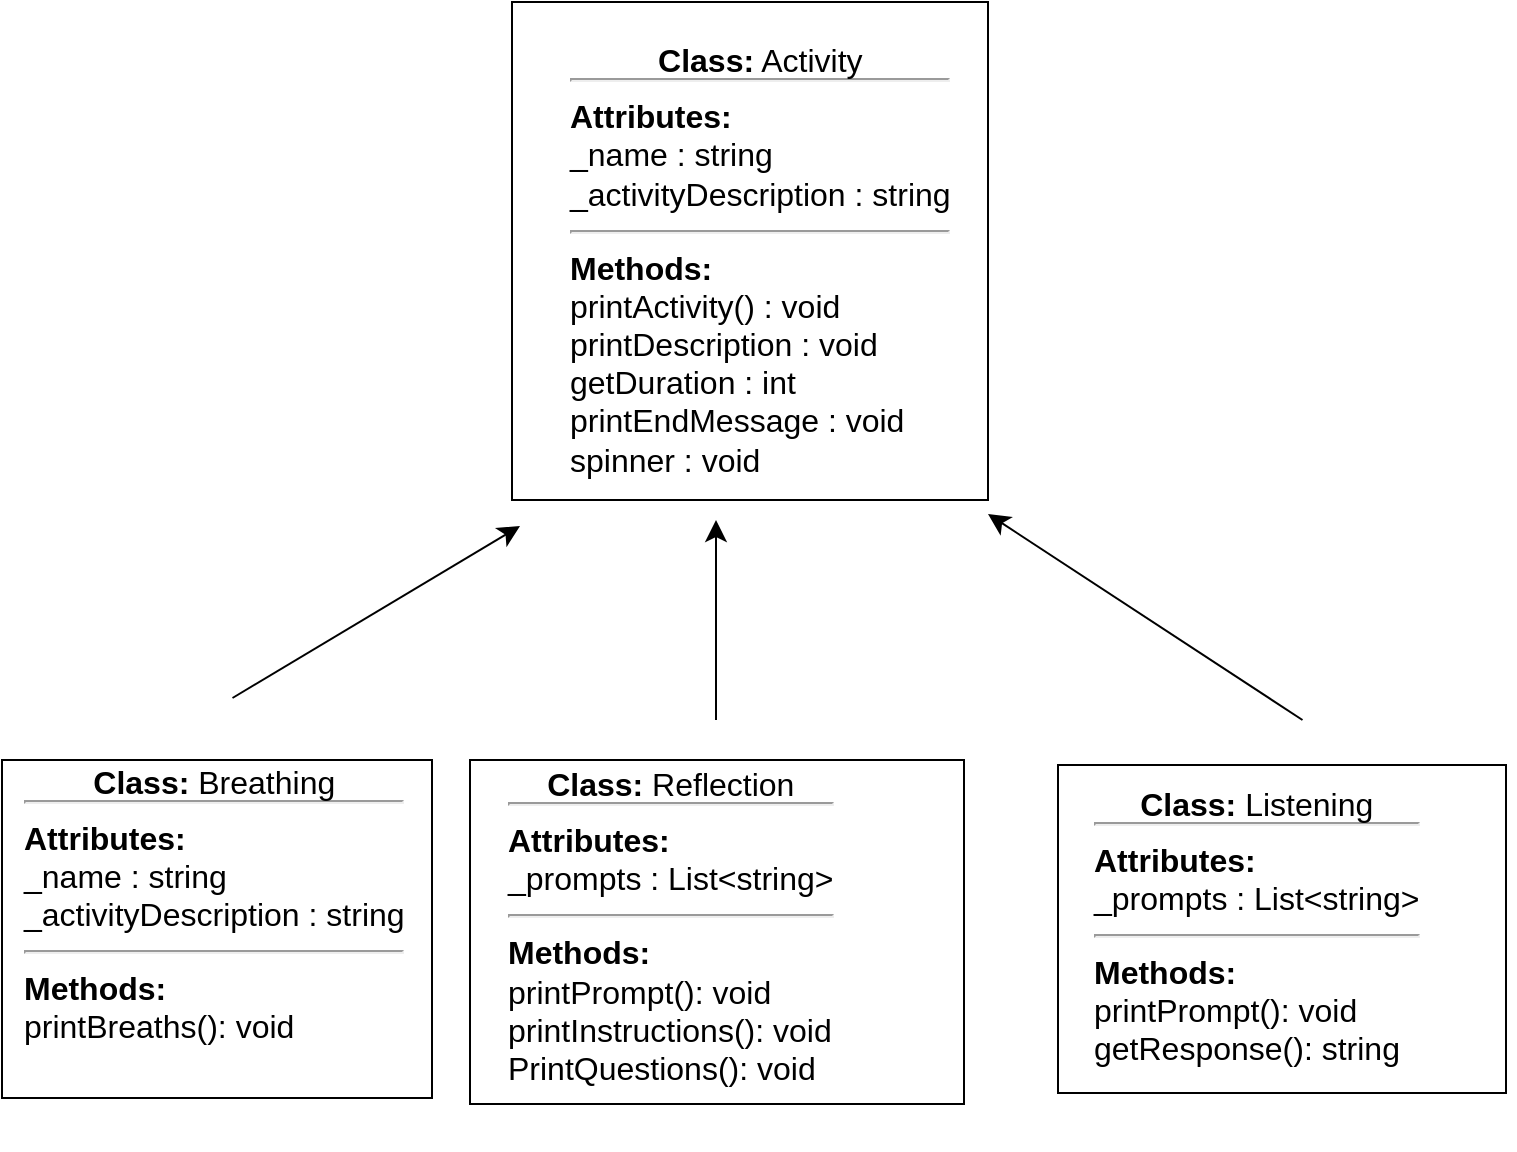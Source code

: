 <mxfile version="23.1.6" type="device">
  <diagram name="Page-1" id="RKGFQZ3N7WevrDwb3Yw2">
    <mxGraphModel dx="1886" dy="1228" grid="0" gridSize="10" guides="1" tooltips="1" connect="1" arrows="1" fold="1" page="0" pageScale="1" pageWidth="850" pageHeight="1100" math="0" shadow="0">
      <root>
        <mxCell id="0" />
        <mxCell id="1" parent="0" />
        <mxCell id="uKmRUU7PerNQsCg-nhcB-11" value="" style="rounded=0;whiteSpace=wrap;html=1;" vertex="1" parent="1">
          <mxGeometry x="530" y="194.5" width="224" height="164" as="geometry" />
        </mxCell>
        <mxCell id="uKmRUU7PerNQsCg-nhcB-2" value="" style="rounded=0;whiteSpace=wrap;html=1;" vertex="1" parent="1">
          <mxGeometry x="257" y="-187" width="238" height="249" as="geometry" />
        </mxCell>
        <mxCell id="uKmRUU7PerNQsCg-nhcB-4" value="&lt;div style=&quot;text-align: center; line-height: 0%;&quot;&gt;&lt;b&gt;Class:&lt;/b&gt; Activity&lt;/div&gt;&lt;div style=&quot;text-align: center;&quot;&gt;&lt;hr&gt;&lt;/div&gt;&lt;div&gt;&lt;b&gt;Attributes:&lt;/b&gt;&lt;/div&gt;&lt;div&gt;_name : string&lt;/div&gt;&lt;div&gt;_activityDescription : string&lt;/div&gt;&lt;div&gt;&lt;hr&gt;&lt;/div&gt;&lt;div&gt;&lt;b&gt;Methods:&lt;/b&gt;&lt;/div&gt;&lt;div&gt;printActivity() : void&lt;/div&gt;&lt;div&gt;printDescription : void&lt;/div&gt;&lt;div&gt;getDuration : int&lt;/div&gt;&lt;div&gt;printEndMessage : void&lt;/div&gt;&lt;div&gt;spinner : void&lt;/div&gt;" style="text;strokeColor=none;fillColor=none;html=1;align=left;verticalAlign=middle;whiteSpace=wrap;rounded=0;fontSize=16;" vertex="1" parent="1">
          <mxGeometry x="284.25" y="-161" width="212.5" height="215" as="geometry" />
        </mxCell>
        <mxCell id="uKmRUU7PerNQsCg-nhcB-12" style="edgeStyle=none;curved=1;rounded=0;orthogonalLoop=1;jettySize=auto;html=1;exitX=0.5;exitY=0;exitDx=0;exitDy=0;fontSize=12;startSize=8;endSize=8;" edge="1" parent="1" source="uKmRUU7PerNQsCg-nhcB-7">
          <mxGeometry relative="1" as="geometry">
            <mxPoint x="495" y="69" as="targetPoint" />
          </mxGeometry>
        </mxCell>
        <mxCell id="uKmRUU7PerNQsCg-nhcB-7" value="&lt;div style=&quot;text-align: center; line-height: 0%;&quot;&gt;&lt;b&gt;Class:&lt;/b&gt;&amp;nbsp;Listening&lt;/div&gt;&lt;div style=&quot;text-align: center;&quot;&gt;&lt;hr&gt;&lt;/div&gt;&lt;div&gt;&lt;b&gt;Attributes:&lt;/b&gt;&lt;/div&gt;&lt;div&gt;_prompts : List&amp;lt;string&amp;gt;&lt;/div&gt;&lt;div&gt;&lt;hr&gt;&lt;/div&gt;&lt;div&gt;&lt;b&gt;Methods:&lt;/b&gt;&lt;/div&gt;&lt;div&gt;printPrompt(): void&lt;/div&gt;&lt;div&gt;getResponse(): string&lt;/div&gt;" style="text;strokeColor=none;fillColor=none;html=1;align=left;verticalAlign=middle;whiteSpace=wrap;rounded=0;fontSize=16;" vertex="1" parent="1">
          <mxGeometry x="546" y="172" width="212.5" height="215" as="geometry" />
        </mxCell>
        <mxCell id="uKmRUU7PerNQsCg-nhcB-8" value="" style="rounded=0;whiteSpace=wrap;html=1;" vertex="1" parent="1">
          <mxGeometry x="2" y="192" width="215" height="169" as="geometry" />
        </mxCell>
        <mxCell id="uKmRUU7PerNQsCg-nhcB-14" style="edgeStyle=none;curved=1;rounded=0;orthogonalLoop=1;jettySize=auto;html=1;exitX=0.5;exitY=0;exitDx=0;exitDy=0;fontSize=12;startSize=8;endSize=8;" edge="1" parent="1" source="uKmRUU7PerNQsCg-nhcB-6">
          <mxGeometry relative="1" as="geometry">
            <mxPoint x="261" y="75" as="targetPoint" />
          </mxGeometry>
        </mxCell>
        <mxCell id="uKmRUU7PerNQsCg-nhcB-6" value="&lt;div style=&quot;text-align: center; line-height: 0%;&quot;&gt;&lt;b&gt;Class:&lt;/b&gt;&amp;nbsp;Breathing&lt;/div&gt;&lt;div style=&quot;text-align: center;&quot;&gt;&lt;hr&gt;&lt;/div&gt;&lt;div&gt;&lt;b&gt;Attributes:&lt;/b&gt;&lt;/div&gt;&lt;div&gt;_name : string&lt;/div&gt;&lt;div&gt;_activityDescription : string&lt;/div&gt;&lt;div&gt;&lt;hr&gt;&lt;/div&gt;&lt;div&gt;&lt;b&gt;Methods:&lt;/b&gt;&lt;/div&gt;&lt;div&gt;printBreaths(): void&lt;/div&gt;" style="text;strokeColor=none;fillColor=none;html=1;align=left;verticalAlign=middle;whiteSpace=wrap;rounded=0;fontSize=16;" vertex="1" parent="1">
          <mxGeometry x="11" y="161" width="212.5" height="215" as="geometry" />
        </mxCell>
        <mxCell id="uKmRUU7PerNQsCg-nhcB-9" value="" style="rounded=0;whiteSpace=wrap;html=1;" vertex="1" parent="1">
          <mxGeometry x="236" y="192" width="247" height="172" as="geometry" />
        </mxCell>
        <mxCell id="uKmRUU7PerNQsCg-nhcB-13" style="edgeStyle=none;curved=1;rounded=0;orthogonalLoop=1;jettySize=auto;html=1;exitX=0.5;exitY=0;exitDx=0;exitDy=0;fontSize=12;startSize=8;endSize=8;" edge="1" parent="1" source="uKmRUU7PerNQsCg-nhcB-5">
          <mxGeometry relative="1" as="geometry">
            <mxPoint x="359" y="72" as="targetPoint" />
          </mxGeometry>
        </mxCell>
        <mxCell id="uKmRUU7PerNQsCg-nhcB-5" value="&lt;div style=&quot;text-align: center; line-height: 0%;&quot;&gt;&lt;b&gt;Class:&lt;/b&gt;&amp;nbsp;Reflection&lt;/div&gt;&lt;div style=&quot;text-align: center;&quot;&gt;&lt;hr&gt;&lt;/div&gt;&lt;div&gt;&lt;b&gt;Attributes:&lt;/b&gt;&lt;/div&gt;&lt;div&gt;_prompts : List&amp;lt;string&amp;gt;&lt;/div&gt;&lt;div&gt;&lt;hr&gt;&lt;/div&gt;&lt;div&gt;&lt;b&gt;Methods:&lt;/b&gt;&lt;/div&gt;&lt;div&gt;printPrompt(): void&lt;/div&gt;&lt;div&gt;printInstructions(): void&lt;/div&gt;&lt;div&gt;PrintQuestions(): void&lt;/div&gt;" style="text;strokeColor=none;fillColor=none;html=1;align=left;verticalAlign=middle;whiteSpace=wrap;rounded=0;fontSize=16;" vertex="1" parent="1">
          <mxGeometry x="252.75" y="172" width="212.5" height="215" as="geometry" />
        </mxCell>
      </root>
    </mxGraphModel>
  </diagram>
</mxfile>
